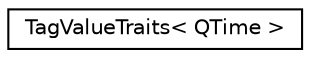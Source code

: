 digraph "Graphical Class Hierarchy"
{
 // LATEX_PDF_SIZE
  edge [fontname="Helvetica",fontsize="10",labelfontname="Helvetica",labelfontsize="10"];
  node [fontname="Helvetica",fontsize="10",shape=record];
  rankdir="LR";
  Node0 [label="TagValueTraits\< QTime \>",height=0.2,width=0.4,color="black", fillcolor="white", style="filled",URL="$struct_tag_value_traits_3_01_q_time_01_4.html",tooltip=" "];
}

